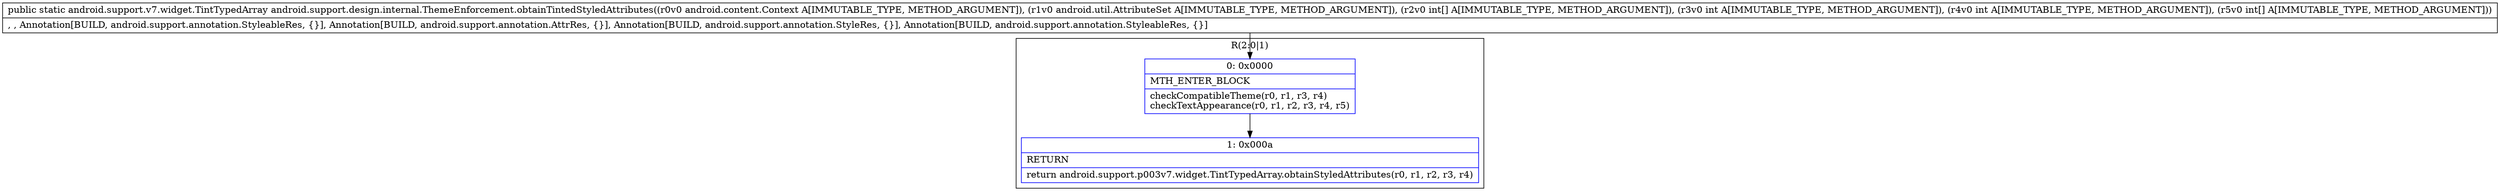 digraph "CFG forandroid.support.design.internal.ThemeEnforcement.obtainTintedStyledAttributes(Landroid\/content\/Context;Landroid\/util\/AttributeSet;[III[I)Landroid\/support\/v7\/widget\/TintTypedArray;" {
subgraph cluster_Region_1272029672 {
label = "R(2:0|1)";
node [shape=record,color=blue];
Node_0 [shape=record,label="{0\:\ 0x0000|MTH_ENTER_BLOCK\l|checkCompatibleTheme(r0, r1, r3, r4)\lcheckTextAppearance(r0, r1, r2, r3, r4, r5)\l}"];
Node_1 [shape=record,label="{1\:\ 0x000a|RETURN\l|return android.support.p003v7.widget.TintTypedArray.obtainStyledAttributes(r0, r1, r2, r3, r4)\l}"];
}
MethodNode[shape=record,label="{public static android.support.v7.widget.TintTypedArray android.support.design.internal.ThemeEnforcement.obtainTintedStyledAttributes((r0v0 android.content.Context A[IMMUTABLE_TYPE, METHOD_ARGUMENT]), (r1v0 android.util.AttributeSet A[IMMUTABLE_TYPE, METHOD_ARGUMENT]), (r2v0 int[] A[IMMUTABLE_TYPE, METHOD_ARGUMENT]), (r3v0 int A[IMMUTABLE_TYPE, METHOD_ARGUMENT]), (r4v0 int A[IMMUTABLE_TYPE, METHOD_ARGUMENT]), (r5v0 int[] A[IMMUTABLE_TYPE, METHOD_ARGUMENT]))  | , , Annotation[BUILD, android.support.annotation.StyleableRes, \{\}], Annotation[BUILD, android.support.annotation.AttrRes, \{\}], Annotation[BUILD, android.support.annotation.StyleRes, \{\}], Annotation[BUILD, android.support.annotation.StyleableRes, \{\}]\l}"];
MethodNode -> Node_0;
Node_0 -> Node_1;
}

